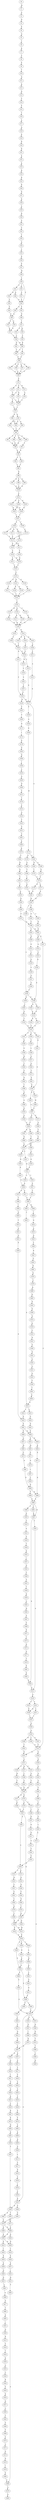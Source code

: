 strict digraph  {
	S0 -> S1 [ label = M ];
	S1 -> S2 [ label = A ];
	S2 -> S3 [ label = N ];
	S3 -> S4 [ label = E ];
	S4 -> S5 [ label = Q ];
	S5 -> S6 [ label = T ];
	S6 -> S7 [ label = K ];
	S7 -> S8 [ label = V ];
	S8 -> S9 [ label = E ];
	S9 -> S10 [ label = T ];
	S10 -> S11 [ label = N ];
	S11 -> S12 [ label = R ];
	S12 -> S13 [ label = D ];
	S13 -> S14 [ label = V ];
	S14 -> S15 [ label = P ];
	S15 -> S16 [ label = V ];
	S16 -> S17 [ label = A ];
	S17 -> S18 [ label = Q ];
	S18 -> S19 [ label = E ];
	S19 -> S20 [ label = R ];
	S20 -> S21 [ label = R ];
	S21 -> S22 [ label = K ];
	S22 -> S23 [ label = K ];
	S23 -> S24 [ label = R ];
	S24 -> S25 [ label = R ];
	S25 -> S26 [ label = R ];
	S26 -> S27 [ label = R ];
	S27 -> S28 [ label = R ];
	S28 -> S29 [ label = S ];
	S29 -> S30 [ label = R ];
	S30 -> S31 [ label = A ];
	S31 -> S32 [ label = S ];
	S32 -> S33 [ label = V ];
	S33 -> S34 [ label = D ];
	S34 -> S35 [ label = Y ];
	S35 -> S36 [ label = E ];
	S36 -> S37 [ label = E ];
	S37 -> S38 [ label = M ];
	S38 -> S39 [ label = S ];
	S39 -> S40 [ label = F ];
	S39 -> S41 [ label = V ];
	S39 -> S42 [ label = I ];
	S40 -> S43 [ label = S ];
	S40 -> S44 [ label = A ];
	S41 -> S45 [ label = R ];
	S41 -> S46 [ label = Q ];
	S42 -> S47 [ label = P ];
	S43 -> S48 [ label = N ];
	S44 -> S49 [ label = A ];
	S45 -> S50 [ label = Y ];
	S46 -> S40 [ label = F ];
	S47 -> S40 [ label = F ];
	S48 -> S51 [ label = T ];
	S49 -> S52 [ label = V ];
	S49 -> S53 [ label = N ];
	S50 -> S54 [ label = G ];
	S51 -> S55 [ label = S ];
	S51 -> S56 [ label = H ];
	S52 -> S57 [ label = K ];
	S53 -> S57 [ label = K ];
	S54 -> S49 [ label = A ];
	S55 -> S58 [ label = L ];
	S56 -> S59 [ label = Y ];
	S57 -> S58 [ label = L ];
	S58 -> S60 [ label = R ];
	S58 -> S61 [ label = Q ];
	S59 -> S60 [ label = R ];
	S60 -> S62 [ label = I ];
	S60 -> S63 [ label = V ];
	S61 -> S63 [ label = V ];
	S62 -> S64 [ label = P ];
	S63 -> S64 [ label = P ];
	S64 -> S65 [ label = R ];
	S64 -> S66 [ label = S ];
	S64 -> S67 [ label = A ];
	S64 -> S68 [ label = Q ];
	S65 -> S69 [ label = G ];
	S66 -> S69 [ label = G ];
	S67 -> S69 [ label = G ];
	S68 -> S69 [ label = G ];
	S69 -> S70 [ label = F ];
	S70 -> S71 [ label = G ];
	S70 -> S72 [ label = K ];
	S70 -> S73 [ label = S ];
	S71 -> S74 [ label = T ];
	S71 -> S75 [ label = N ];
	S72 -> S76 [ label = Q ];
	S73 -> S74 [ label = T ];
	S74 -> S77 [ label = V ];
	S74 -> S78 [ label = L ];
	S75 -> S78 [ label = L ];
	S76 -> S78 [ label = L ];
	S77 -> S79 [ label = L ];
	S78 -> S79 [ label = L ];
	S79 -> S80 [ label = N ];
	S79 -> S81 [ label = E ];
	S80 -> S82 [ label = G ];
	S81 -> S83 [ label = N ];
	S81 -> S84 [ label = S ];
	S81 -> S82 [ label = G ];
	S82 -> S85 [ label = L ];
	S83 -> S85 [ label = L ];
	S84 -> S85 [ label = L ];
	S85 -> S86 [ label = V ];
	S85 -> S87 [ label = S ];
	S85 -> S88 [ label = A ];
	S85 -> S89 [ label = T ];
	S86 -> S90 [ label = R ];
	S87 -> S90 [ label = R ];
	S88 -> S91 [ label = T ];
	S89 -> S90 [ label = R ];
	S90 -> S92 [ label = E ];
	S91 -> S92 [ label = E ];
	S92 -> S93 [ label = V ];
	S92 -> S94 [ label = I ];
	S93 -> S95 [ label = L ];
	S94 -> S95 [ label = L ];
	S95 -> S96 [ label = R ];
	S96 -> S97 [ label = D ];
	S96 -> S98 [ label = E ];
	S96 -> S99 [ label = Q ];
	S97 -> S100 [ label = Q ];
	S98 -> S100 [ label = Q ];
	S99 -> S100 [ label = Q ];
	S100 -> S101 [ label = P ];
	S101 -> S102 [ label = E ];
	S101 -> S103 [ label = K ];
	S101 -> S104 [ label = A ];
	S102 -> S105 [ label = D ];
	S102 -> S106 [ label = N ];
	S103 -> S106 [ label = N ];
	S104 -> S105 [ label = D ];
	S105 -> S107 [ label = I ];
	S106 -> S107 [ label = I ];
	S107 -> S108 [ label = P ];
	S107 -> S109 [ label = V ];
	S108 -> S110 [ label = K ];
	S108 -> S111 [ label = N ];
	S108 -> S112 [ label = S ];
	S109 -> S113 [ label = A ];
	S110 -> S114 [ label = Y ];
	S111 -> S115 [ label = F ];
	S112 -> S115 [ label = F ];
	S113 -> S115 [ label = F ];
	S114 -> S116 [ label = A ];
	S115 -> S116 [ label = A ];
	S115 -> S117 [ label = G ];
	S116 -> S118 [ label = A ];
	S117 -> S119 [ label = S ];
	S118 -> S120 [ label = H ];
	S118 -> S121 [ label = A ];
	S119 -> S120 [ label = H ];
	S120 -> S122 [ label = Y ];
	S121 -> S122 [ label = Y ];
	S122 -> S123 [ label = F ];
	S123 -> S124 [ label = S ];
	S123 -> S125 [ label = N ];
	S123 -> S126 [ label = E ];
	S124 -> S127 [ label = S ];
	S125 -> S128 [ label = R ];
	S125 -> S129 [ label = Q ];
	S126 -> S130 [ label = D ];
	S127 -> S131 [ label = L ];
	S128 -> S131 [ label = L ];
	S129 -> S131 [ label = L ];
	S130 -> S131 [ label = L ];
	S131 -> S132 [ label = L ];
	S132 -> S133 [ label = K ];
	S132 -> S134 [ label = E ];
	S132 -> S135 [ label = T ];
	S133 -> S136 [ label = Q ];
	S134 -> S137 [ label = R ];
	S134 -> S138 [ label = K ];
	S135 -> S139 [ label = E ];
	S136 -> S140 [ label = R ];
	S137 -> S140 [ label = R ];
	S138 -> S140 [ label = R ];
	S139 -> S140 [ label = R ];
	S140 -> S141 [ label = E ];
	S140 -> S142 [ label = Q ];
	S141 -> S143 [ label = E ];
	S141 -> S144 [ label = Q ];
	S141 -> S145 [ label = K ];
	S142 -> S146 [ label = S ];
	S143 -> S147 [ label = S ];
	S144 -> S148 [ label = G ];
	S145 -> S149 [ label = T ];
	S146 -> S149 [ label = T ];
	S147 -> S150 [ label = G ];
	S148 -> S151 [ label = F ];
	S149 -> S150 [ label = G ];
	S149 -> S152 [ label = N ];
	S150 -> S153 [ label = V ];
	S150 -> S154 [ label = K ];
	S151 -> S155 [ label = A ];
	S152 -> S156 [ label = F ];
	S153 -> S157 [ label = D ];
	S154 -> S158 [ label = L ];
	S155 -> S157 [ label = D ];
	S156 -> S159 [ label = K ];
	S156 -> S157 [ label = D ];
	S157 -> S160 [ label = P ];
	S157 -> S161 [ label = G ];
	S158 -> S162 [ label = S ];
	S159 -> S163 [ label = S ];
	S160 -> S164 [ label = A ];
	S161 -> S165 [ label = N ];
	S161 -> S166 [ label = S ];
	S162 -> S167 [ label = T ];
	S163 -> S168 [ label = T ];
	S164 -> S169 [ label = E ];
	S165 -> S170 [ label = L ];
	S166 -> S171 [ label = K ];
	S167 -> S156 [ label = F ];
	S168 -> S172 [ label = D ];
	S169 -> S173 [ label = W ];
	S170 -> S174 [ label = V ];
	S171 -> S174 [ label = V ];
	S172 -> S175 [ label = I ];
	S173 -> S176 [ label = A ];
	S173 -> S161 [ label = G ];
	S174 -> S177 [ label = S ];
	S174 -> S178 [ label = D ];
	S175 -> S179 [ label = E ];
	S176 -> S180 [ label = A ];
	S177 -> S181 [ label = E ];
	S178 -> S182 [ label = D ];
	S179 -> S183 [ label = E ];
	S180 -> S184 [ label = T ];
	S181 -> S185 [ label = R ];
	S182 -> S185 [ label = R ];
	S183 -> S186 [ label = R ];
	S184 -> S187 [ label = L ];
	S185 -> S188 [ label = F ];
	S185 -> S189 [ label = I ];
	S186 -> S190 [ label = I ];
	S187 -> S191 [ label = E ];
	S188 -> S192 [ label = E ];
	S188 -> S193 [ label = Y ];
	S189 -> S194 [ label = V ];
	S190 -> S195 [ label = Y ];
	S191 -> S182 [ label = D ];
	S192 -> S196 [ label = S ];
	S193 -> S197 [ label = N ];
	S194 -> S198 [ label = E ];
	S194 -> S199 [ label = K ];
	S195 -> S200 [ label = G ];
	S196 -> S201 [ label = N ];
	S196 -> S202 [ label = G ];
	S197 -> S201 [ label = N ];
	S198 -> S203 [ label = L ];
	S198 -> S204 [ label = Q ];
	S199 -> S205 [ label = I ];
	S200 -> S206 [ label = D ];
	S201 -> S207 [ label = A ];
	S201 -> S208 [ label = H ];
	S202 -> S209 [ label = N ];
	S203 -> S210 [ label = E ];
	S204 -> S210 [ label = E ];
	S205 -> S211 [ label = Q ];
	S206 -> S212 [ label = S ];
	S207 -> S213 [ label = F ];
	S208 -> S214 [ label = A ];
	S209 -> S215 [ label = E ];
	S210 -> S216 [ label = D ];
	S210 -> S217 [ label = P ];
	S211 -> S218 [ label = T ];
	S212 -> S219 [ label = Y ];
	S213 -> S220 [ label = K ];
	S213 -> S221 [ label = R ];
	S214 -> S222 [ label = F ];
	S215 -> S223 [ label = Y ];
	S216 -> S224 [ label = A ];
	S217 -> S224 [ label = A ];
	S218 -> S224 [ label = A ];
	S219 -> S225 [ label = F ];
	S220 -> S226 [ label = D ];
	S221 -> S227 [ label = G ];
	S222 -> S228 [ label = K ];
	S223 -> S229 [ label = E ];
	S224 -> S230 [ label = A ];
	S224 -> S231 [ label = Y ];
	S224 -> S232 [ label = E ];
	S225 -> S233 [ label = G ];
	S226 -> S234 [ label = A ];
	S227 -> S235 [ label = F ];
	S227 -> S236 [ label = Y ];
	S227 -> S237 [ label = H ];
	S228 -> S198 [ label = E ];
	S229 -> S238 [ label = V ];
	S230 -> S239 [ label = P ];
	S231 -> S240 [ label = R ];
	S232 -> S241 [ label = K ];
	S233 -> S242 [ label = T ];
	S234 -> S243 [ label = A ];
	S235 -> S244 [ label = A ];
	S236 -> S245 [ label = H ];
	S237 -> S246 [ label = L ];
	S238 -> S247 [ label = A ];
	S239 -> S248 [ label = L ];
	S240 -> S249 [ label = G ];
	S241 -> S250 [ label = E ];
	S242 -> S251 [ label = A ];
	S243 -> S252 [ label = A ];
	S244 -> S253 [ label = S ];
	S245 -> S254 [ label = V ];
	S246 -> S255 [ label = A ];
	S247 -> S256 [ label = A ];
	S248 -> S257 [ label = A ];
	S249 -> S258 [ label = H ];
	S250 -> S259 [ label = V ];
	S250 -> S260 [ label = K ];
	S251 -> S261 [ label = S ];
	S252 -> S262 [ label = P ];
	S253 -> S263 [ label = R ];
	S254 -> S263 [ label = R ];
	S255 -> S263 [ label = R ];
	S256 -> S194 [ label = V ];
	S257 -> S264 [ label = A ];
	S258 -> S265 [ label = T ];
	S259 -> S266 [ label = M ];
	S260 -> S267 [ label = S ];
	S261 -> S268 [ label = K ];
	S262 -> S269 [ label = A ];
	S263 -> S270 [ label = K ];
	S263 -> S271 [ label = E ];
	S264 -> S272 [ label = V ];
	S265 -> S273 [ label = G ];
	S266 -> S267 [ label = S ];
	S267 -> S274 [ label = P ];
	S267 -> S275 [ label = Q ];
	S268 -> S276 [ label = K ];
	S269 -> S277 [ label = T ];
	S270 -> S278 [ label = S ];
	S270 -> S279 [ label = Y ];
	S271 -> S280 [ label = E ];
	S272 -> S281 [ label = E ];
	S273 -> S282 [ label = R ];
	S274 -> S283 [ label = V ];
	S275 -> S284 [ label = A ];
	S276 -> S285 [ label = Y ];
	S277 -> S286 [ label = G ];
	S278 -> S287 [ label = V ];
	S279 -> S288 [ label = Y ];
	S280 -> S287 [ label = V ];
	S281 -> S250 [ label = E ];
	S282 -> S289 [ label = T ];
	S283 -> S290 [ label = N ];
	S283 -> S291 [ label = K ];
	S284 -> S292 [ label = S ];
	S285 -> S293 [ label = R ];
	S286 -> S294 [ label = G ];
	S287 -> S295 [ label = A ];
	S287 -> S296 [ label = K ];
	S288 -> S297 [ label = K ];
	S289 -> S298 [ label = Q ];
	S290 -> S299 [ label = V ];
	S291 -> S300 [ label = N ];
	S292 -> S301 [ label = E ];
	S293 -> S302 [ label = K ];
	S294 -> S303 [ label = L ];
	S295 -> S304 [ label = S ];
	S296 -> S305 [ label = Q ];
	S296 -> S306 [ label = K ];
	S297 -> S307 [ label = K ];
	S298 -> S308 [ label = A ];
	S299 -> S309 [ label = G ];
	S300 -> S310 [ label = K ];
	S301 -> S310 [ label = K ];
	S302 -> S311 [ label = T ];
	S303 -> S312 [ label = S ];
	S304 -> S313 [ label = E ];
	S304 -> S314 [ label = L ];
	S305 -> S315 [ label = M ];
	S306 -> S316 [ label = E ];
	S306 -> S315 [ label = M ];
	S307 -> S317 [ label = K ];
	S308 -> S318 [ label = R ];
	S309 -> S319 [ label = A ];
	S310 -> S320 [ label = K ];
	S310 -> S321 [ label = V ];
	S311 -> S322 [ label = T ];
	S312 -> S323 [ label = E ];
	S313 -> S324 [ label = K ];
	S314 -> S325 [ label = H ];
	S315 -> S326 [ label = K ];
	S316 -> S326 [ label = K ];
	S317 -> S327 [ label = S ];
	S318 -> S328 [ label = A ];
	S319 -> S329 [ label = E ];
	S320 -> S330 [ label = N ];
	S321 -> S331 [ label = E ];
	S322 -> S332 [ label = E ];
	S323 -> S333 [ label = I ];
	S323 -> S334 [ label = D ];
	S323 -> S335 [ label = E ];
	S324 -> S336 [ label = Q ];
	S325 -> S337 [ label = S ];
	S326 -> S338 [ label = I ];
	S326 -> S339 [ label = S ];
	S326 -> S340 [ label = Q ];
	S327 -> S341 [ label = S ];
	S328 -> S283 [ label = V ];
	S329 -> S331 [ label = E ];
	S330 -> S342 [ label = K ];
	S331 -> S343 [ label = V ];
	S331 -> S344 [ label = T ];
	S332 -> S345 [ label = E ];
	S333 -> S346 [ label = K ];
	S334 -> S347 [ label = E ];
	S335 -> S348 [ label = A ];
	S335 -> S349 [ label = K ];
	S336 -> S350 [ label = P ];
	S337 -> S351 [ label = E ];
	S338 -> S352 [ label = L ];
	S339 -> S353 [ label = N ];
	S340 -> S354 [ label = E ];
	S341 -> S355 [ label = E ];
	S342 -> S356 [ label = A ];
	S343 -> S356 [ label = A ];
	S344 -> S357 [ label = P ];
	S345 -> S358 [ label = I ];
	S346 -> S359 [ label = K ];
	S347 -> S360 [ label = I ];
	S348 -> S361 [ label = G ];
	S349 -> S362 [ label = A ];
	S349 -> S363 [ label = T ];
	S350 -> S364 [ label = N ];
	S351 -> S365 [ label = S ];
	S352 -> S366 [ label = H ];
	S353 -> S367 [ label = E ];
	S354 -> S368 [ label = F ];
	S354 -> S369 [ label = E ];
	S355 -> S304 [ label = S ];
	S356 -> S370 [ label = P ];
	S356 -> S371 [ label = A ];
	S357 -> S372 [ label = V ];
	S358 -> S373 [ label = F ];
	S359 -> S374 [ label = T ];
	S360 -> S375 [ label = R ];
	S361 -> S376 [ label = E ];
	S362 -> S376 [ label = E ];
	S363 -> S377 [ label = Q ];
	S364 -> S378 [ label = T ];
	S365 -> S379 [ label = D ];
	S366 -> S380 [ label = K ];
	S367 -> S354 [ label = E ];
	S368 -> S381 [ label = G ];
	S369 -> S382 [ label = P ];
	S369 -> S383 [ label = L ];
	S370 -> S384 [ label = T ];
	S371 -> S385 [ label = T ];
	S372 -> S385 [ label = T ];
	S373 -> S196 [ label = S ];
	S374 -> S386 [ label = T ];
	S375 -> S387 [ label = A ];
	S376 -> S388 [ label = E ];
	S376 -> S389 [ label = K ];
	S377 -> S388 [ label = E ];
	S378 -> S296 [ label = K ];
	S379 -> S390 [ label = V ];
	S380 -> S391 [ label = L ];
	S381 -> S323 [ label = E ];
	S382 -> S392 [ label = Q ];
	S383 -> S323 [ label = E ];
	S384 -> S393 [ label = I ];
	S385 -> S394 [ label = K ];
	S385 -> S395 [ label = A ];
	S386 -> S396 [ label = Y ];
	S387 -> S397 [ label = D ];
	S387 -> S398 [ label = A ];
	S388 -> S399 [ label = E ];
	S388 -> S400 [ label = D ];
	S389 -> S399 [ label = E ];
	S390 -> S306 [ label = K ];
	S391 -> S401 [ label = A ];
	S392 -> S402 [ label = T ];
	S393 -> S403 [ label = Q ];
	S394 -> S404 [ label = I ];
	S395 -> S405 [ label = L ];
	S396 -> S406 [ label = K ];
	S397 -> S407 [ label = S ];
	S398 -> S408 [ label = G ];
	S399 -> S409 [ label = N ];
	S399 -> S410 [ label = E ];
	S400 -> S409 [ label = N ];
	S401 -> S411 [ label = D ];
	S402 -> S412 [ label = S ];
	S403 -> S413 [ label = T ];
	S404 -> S414 [ label = Q ];
	S405 -> S415 [ label = D ];
	S407 -> S417 [ label = T ];
	S408 -> S418 [ label = I ];
	S409 -> S419 [ label = L ];
	S410 -> S420 [ label = I ];
	S411 -> S369 [ label = E ];
	S412 -> S421 [ label = Q ];
	S413 -> S422 [ label = A ];
	S414 -> S423 [ label = A ];
	S415 -> S424 [ label = L ];
	S415 -> S425 [ label = S ];
	S417 -> S426 [ label = S ];
	S418 -> S427 [ label = I ];
	S419 -> S428 [ label = K ];
	S420 -> S429 [ label = R ];
	S421 -> S430 [ label = Q ];
	S422 -> S431 [ label = A ];
	S423 -> S432 [ label = Q ];
	S424 -> S433 [ label = E ];
	S425 -> S434 [ label = P ];
	S426 -> S435 [ label = A ];
	S427 -> S436 [ label = Q ];
	S428 -> S437 [ label = K ];
	S429 -> S438 [ label = K ];
	S430 -> S387 [ label = A ];
	S431 -> S439 [ label = E ];
	S432 -> S440 [ label = Y ];
	S433 -> S441 [ label = E ];
	S434 -> S442 [ label = D ];
	S435 -> S443 [ label = G ];
	S436 -> S444 [ label = Q ];
	S437 -> S445 [ label = I ];
	S438 -> S446 [ label = Q ];
	S439 -> S433 [ label = E ];
	S440 -> S447 [ label = R ];
	S441 -> S448 [ label = E ];
	S441 -> S449 [ label = K ];
	S442 -> S448 [ label = E ];
	S443 -> S450 [ label = T ];
	S444 -> S451 [ label = K ];
	S445 -> S452 [ label = H ];
	S446 -> S453 [ label = D ];
	S447 -> S454 [ label = G ];
	S448 -> S455 [ label = E ];
	S448 -> S456 [ label = N ];
	S449 -> S457 [ label = Q ];
	S450 -> S458 [ label = T ];
	S451 -> S459 [ label = Y ];
	S452 -> S460 [ label = S ];
	S453 -> S461 [ label = L ];
	S454 -> S462 [ label = H ];
	S455 -> S463 [ label = M ];
	S456 -> S464 [ label = K ];
	S457 -> S465 [ label = M ];
	S458 -> S466 [ label = S ];
	S459 -> S467 [ label = R ];
	S460 -> S468 [ label = P ];
	S461 -> S469 [ label = A ];
	S462 -> S470 [ label = R ];
	S463 -> S471 [ label = P ];
	S464 -> S472 [ label = E ];
	S465 -> S473 [ label = F ];
	S466 -> S474 [ label = F ];
	S467 -> S475 [ label = K ];
	S468 -> S476 [ label = G ];
	S469 -> S477 [ label = A ];
	S470 -> S478 [ label = V ];
	S471 -> S479 [ label = D ];
	S472 -> S480 [ label = K ];
	S473 -> S481 [ label = N ];
	S474 -> S482 [ label = A ];
	S475 -> S483 [ label = H ];
	S476 -> S484 [ label = E ];
	S477 -> S485 [ label = V ];
	S478 -> S486 [ label = R ];
	S479 -> S487 [ label = L ];
	S480 -> S488 [ label = E ];
	S481 -> S489 [ label = D ];
	S482 -> S490 [ label = K ];
	S483 -> S491 [ label = R ];
	S485 -> S492 [ label = K ];
	S486 -> S493 [ label = K ];
	S487 -> S494 [ label = T ];
	S488 -> S495 [ label = V ];
	S488 -> S496 [ label = Y ];
	S488 -> S497 [ label = E ];
	S489 -> S498 [ label = P ];
	S489 -> S480 [ label = K ];
	S490 -> S499 [ label = D ];
	S491 -> S500 [ label = S ];
	S492 -> S501 [ label = I ];
	S493 -> S502 [ label = N ];
	S494 -> S489 [ label = D ];
	S495 -> S497 [ label = E ];
	S496 -> S503 [ label = E ];
	S497 -> S504 [ label = K ];
	S497 -> S505 [ label = L ];
	S498 -> S488 [ label = E ];
	S499 -> S506 [ label = A ];
	S500 -> S507 [ label = V ];
	S501 -> S508 [ label = Q ];
	S502 -> S509 [ label = R ];
	S503 -> S510 [ label = V ];
	S504 -> S511 [ label = A ];
	S505 -> S511 [ label = A ];
	S506 -> S512 [ label = L ];
	S507 -> S349 [ label = K ];
	S508 -> S513 [ label = R ];
	S509 -> S514 [ label = N ];
	S510 -> S515 [ label = A ];
	S511 -> S516 [ label = A ];
	S512 -> S517 [ label = V ];
	S513 -> S518 [ label = S ];
	S514 -> S519 [ label = K ];
	S515 -> S520 [ label = A ];
	S516 -> S521 [ label = T ];
	S516 -> S522 [ label = V ];
	S517 -> S523 [ label = D ];
	S518 -> S524 [ label = Y ];
	S519 -> S525 [ label = F ];
	S520 -> S526 [ label = V ];
	S521 -> S527 [ label = L ];
	S521 -> S528 [ label = K ];
	S522 -> S528 [ label = K ];
	S523 -> S529 [ label = A ];
	S524 -> S530 [ label = R ];
	S525 -> S531 [ label = N ];
	S526 -> S532 [ label = K ];
	S527 -> S533 [ label = I ];
	S528 -> S533 [ label = I ];
	S529 -> S534 [ label = L ];
	S530 -> S535 [ label = G ];
	S531 -> S536 [ label = Q ];
	S532 -> S537 [ label = I ];
	S533 -> S538 [ label = Q ];
	S534 -> S539 [ label = F ];
	S535 -> S540 [ label = Y ];
	S536 -> S541 [ label = N ];
	S537 -> S542 [ label = Q ];
	S538 -> S543 [ label = A ];
	S539 -> S335 [ label = E ];
	S540 -> S544 [ label = R ];
	S541 -> S545 [ label = E ];
	S542 -> S546 [ label = T ];
	S543 -> S547 [ label = S ];
	S543 -> S548 [ label = R ];
	S543 -> S549 [ label = L ];
	S544 -> S550 [ label = S ];
	S545 -> S551 [ label = S ];
	S546 -> S552 [ label = A ];
	S547 -> S213 [ label = F ];
	S548 -> S553 [ label = Y ];
	S549 -> S213 [ label = F ];
	S550 -> S554 [ label = R ];
	S551 -> S555 [ label = E ];
	S552 -> S556 [ label = Y ];
	S553 -> S221 [ label = R ];
	S554 -> S557 [ label = K ];
	S555 -> S558 [ label = P ];
	S556 -> S559 [ label = R ];
	S557 -> S560 [ label = V ];
	S558 -> S561 [ label = V ];
	S559 -> S562 [ label = G ];
	S560 -> S563 [ label = T ];
	S561 -> S564 [ label = K ];
	S562 -> S565 [ label = H ];
	S563 -> S566 [ label = A ];
	S564 -> S415 [ label = D ];
	S565 -> S567 [ label = A ];
	S566 -> S568 [ label = P ];
	S567 -> S569 [ label = G ];
	S568 -> S570 [ label = P ];
	S569 -> S571 [ label = R ];
	S570 -> S572 [ label = S ];
	S571 -> S573 [ label = T ];
	S572 -> S574 [ label = E ];
	S573 -> S575 [ label = K ];
	S574 -> S576 [ label = D ];
	S575 -> S577 [ label = A ];
	S576 -> S578 [ label = I ];
	S577 -> S579 [ label = T ];
	S578 -> S580 [ label = K ];
	S579 -> S581 [ label = K ];
	S580 -> S468 [ label = P ];
	S581 -> S582 [ label = D ];
	S582 -> S504 [ label = K ];
}
